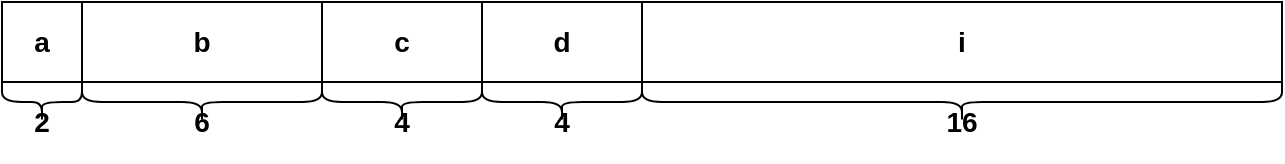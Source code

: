 <mxfile version="14.5.1" type="device"><diagram id="OFCEr1ukPuclheK-o0S2" name="第 1 页"><mxGraphModel dx="632" dy="487" grid="1" gridSize="10" guides="1" tooltips="1" connect="1" arrows="1" fold="1" page="1" pageScale="1" pageWidth="827" pageHeight="1169" math="0" shadow="0"><root><mxCell id="0"/><mxCell id="1" parent="0"/><mxCell id="VI5SO6AyYeAYzZjww5Nc-1" value="" style="shape=curlyBracket;whiteSpace=wrap;html=1;rounded=1;rotation=-90;" vertex="1" parent="1"><mxGeometry x="50" y="70" width="20" height="40" as="geometry"/></mxCell><mxCell id="VI5SO6AyYeAYzZjww5Nc-2" value="&lt;span style=&quot;font-size: 14px&quot;&gt;&lt;b&gt;a&lt;/b&gt;&lt;/span&gt;" style="rounded=0;whiteSpace=wrap;html=1;" vertex="1" parent="1"><mxGeometry x="40" y="40" width="40" height="40" as="geometry"/></mxCell><mxCell id="VI5SO6AyYeAYzZjww5Nc-3" value="&lt;span style=&quot;font-size: 14px&quot;&gt;&lt;b&gt;i&lt;/b&gt;&lt;/span&gt;" style="rounded=0;whiteSpace=wrap;html=1;" vertex="1" parent="1"><mxGeometry x="360" y="40" width="320" height="40" as="geometry"/></mxCell><mxCell id="VI5SO6AyYeAYzZjww5Nc-6" value="&lt;font style=&quot;font-size: 14px&quot;&gt;&lt;b&gt;2&lt;/b&gt;&lt;/font&gt;" style="text;html=1;strokeColor=none;fillColor=none;align=center;verticalAlign=middle;whiteSpace=wrap;rounded=0;" vertex="1" parent="1"><mxGeometry x="40" y="80" width="40" height="40" as="geometry"/></mxCell><mxCell id="VI5SO6AyYeAYzZjww5Nc-16" value="&lt;span style=&quot;font-size: 14px&quot;&gt;&lt;b&gt;b&lt;/b&gt;&lt;/span&gt;" style="rounded=0;whiteSpace=wrap;html=1;" vertex="1" parent="1"><mxGeometry x="80" y="40" width="120" height="40" as="geometry"/></mxCell><mxCell id="VI5SO6AyYeAYzZjww5Nc-17" value="&lt;span style=&quot;font-size: 14px&quot;&gt;&lt;b&gt;c&lt;/b&gt;&lt;/span&gt;" style="rounded=0;whiteSpace=wrap;html=1;" vertex="1" parent="1"><mxGeometry x="200" y="40" width="80" height="40" as="geometry"/></mxCell><mxCell id="VI5SO6AyYeAYzZjww5Nc-18" value="&lt;span style=&quot;font-size: 14px&quot;&gt;&lt;b&gt;d&lt;/b&gt;&lt;/span&gt;" style="rounded=0;whiteSpace=wrap;html=1;" vertex="1" parent="1"><mxGeometry x="280" y="40" width="80" height="40" as="geometry"/></mxCell><mxCell id="VI5SO6AyYeAYzZjww5Nc-19" value="" style="shape=curlyBracket;whiteSpace=wrap;html=1;rounded=1;rotation=-90;" vertex="1" parent="1"><mxGeometry x="130" y="30" width="20" height="120" as="geometry"/></mxCell><mxCell id="VI5SO6AyYeAYzZjww5Nc-20" value="" style="shape=curlyBracket;whiteSpace=wrap;html=1;rounded=1;rotation=-90;" vertex="1" parent="1"><mxGeometry x="230" y="50" width="20" height="80" as="geometry"/></mxCell><mxCell id="VI5SO6AyYeAYzZjww5Nc-21" value="" style="shape=curlyBracket;whiteSpace=wrap;html=1;rounded=1;rotation=-90;size=0.5;" vertex="1" parent="1"><mxGeometry x="310" y="50" width="20" height="80" as="geometry"/></mxCell><mxCell id="VI5SO6AyYeAYzZjww5Nc-22" value="&lt;font style=&quot;font-size: 14px&quot;&gt;&lt;b&gt;6&lt;/b&gt;&lt;/font&gt;" style="text;html=1;strokeColor=none;fillColor=none;align=center;verticalAlign=middle;whiteSpace=wrap;rounded=0;" vertex="1" parent="1"><mxGeometry x="120" y="80" width="40" height="40" as="geometry"/></mxCell><mxCell id="VI5SO6AyYeAYzZjww5Nc-23" value="&lt;font style=&quot;font-size: 14px&quot;&gt;&lt;b&gt;4&lt;/b&gt;&lt;/font&gt;" style="text;html=1;strokeColor=none;fillColor=none;align=center;verticalAlign=middle;whiteSpace=wrap;rounded=0;" vertex="1" parent="1"><mxGeometry x="220" y="80" width="40" height="40" as="geometry"/></mxCell><mxCell id="VI5SO6AyYeAYzZjww5Nc-24" value="&lt;font style=&quot;font-size: 14px&quot;&gt;&lt;b&gt;4&lt;/b&gt;&lt;/font&gt;" style="text;html=1;strokeColor=none;fillColor=none;align=center;verticalAlign=middle;whiteSpace=wrap;rounded=0;" vertex="1" parent="1"><mxGeometry x="300" y="80" width="40" height="40" as="geometry"/></mxCell><mxCell id="VI5SO6AyYeAYzZjww5Nc-25" value="" style="shape=curlyBracket;whiteSpace=wrap;html=1;rounded=1;rotation=-90;size=0.5;" vertex="1" parent="1"><mxGeometry x="510" y="-70" width="20" height="320" as="geometry"/></mxCell><mxCell id="VI5SO6AyYeAYzZjww5Nc-26" value="&lt;font style=&quot;font-size: 14px&quot;&gt;&lt;b&gt;16&lt;/b&gt;&lt;/font&gt;" style="text;html=1;strokeColor=none;fillColor=none;align=center;verticalAlign=middle;whiteSpace=wrap;rounded=0;" vertex="1" parent="1"><mxGeometry x="500" y="80" width="40" height="40" as="geometry"/></mxCell></root></mxGraphModel></diagram></mxfile>
